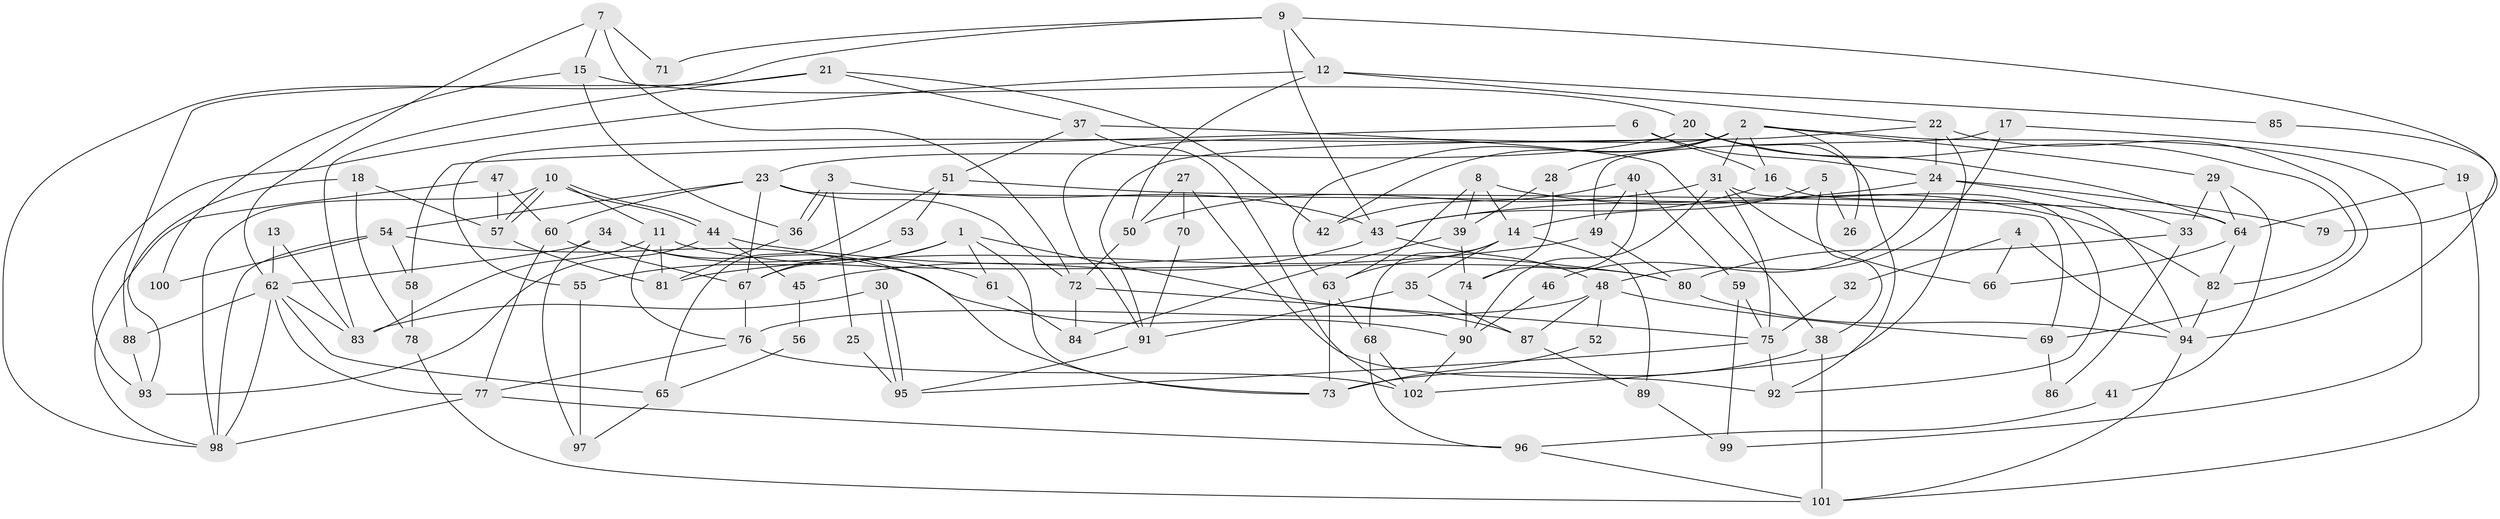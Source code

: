 // Generated by graph-tools (version 1.1) at 2025/36/03/09/25 02:36:26]
// undirected, 102 vertices, 204 edges
graph export_dot {
graph [start="1"]
  node [color=gray90,style=filled];
  1;
  2;
  3;
  4;
  5;
  6;
  7;
  8;
  9;
  10;
  11;
  12;
  13;
  14;
  15;
  16;
  17;
  18;
  19;
  20;
  21;
  22;
  23;
  24;
  25;
  26;
  27;
  28;
  29;
  30;
  31;
  32;
  33;
  34;
  35;
  36;
  37;
  38;
  39;
  40;
  41;
  42;
  43;
  44;
  45;
  46;
  47;
  48;
  49;
  50;
  51;
  52;
  53;
  54;
  55;
  56;
  57;
  58;
  59;
  60;
  61;
  62;
  63;
  64;
  65;
  66;
  67;
  68;
  69;
  70;
  71;
  72;
  73;
  74;
  75;
  76;
  77;
  78;
  79;
  80;
  81;
  82;
  83;
  84;
  85;
  86;
  87;
  88;
  89;
  90;
  91;
  92;
  93;
  94;
  95;
  96;
  97;
  98;
  99;
  100;
  101;
  102;
  1 -- 67;
  1 -- 87;
  1 -- 55;
  1 -- 61;
  1 -- 73;
  2 -- 63;
  2 -- 31;
  2 -- 16;
  2 -- 26;
  2 -- 28;
  2 -- 29;
  2 -- 42;
  2 -- 91;
  2 -- 99;
  3 -- 43;
  3 -- 36;
  3 -- 36;
  3 -- 25;
  4 -- 94;
  4 -- 66;
  4 -- 32;
  5 -- 14;
  5 -- 38;
  5 -- 26;
  6 -- 24;
  6 -- 16;
  6 -- 58;
  7 -- 62;
  7 -- 72;
  7 -- 15;
  7 -- 71;
  8 -- 82;
  8 -- 14;
  8 -- 39;
  8 -- 63;
  9 -- 12;
  9 -- 98;
  9 -- 43;
  9 -- 71;
  9 -- 79;
  10 -- 57;
  10 -- 57;
  10 -- 44;
  10 -- 44;
  10 -- 11;
  10 -- 98;
  11 -- 83;
  11 -- 76;
  11 -- 80;
  11 -- 81;
  12 -- 93;
  12 -- 22;
  12 -- 50;
  12 -- 85;
  13 -- 62;
  13 -- 83;
  14 -- 63;
  14 -- 35;
  14 -- 68;
  14 -- 89;
  15 -- 20;
  15 -- 36;
  15 -- 100;
  16 -- 43;
  16 -- 94;
  17 -- 49;
  17 -- 48;
  17 -- 19;
  18 -- 78;
  18 -- 57;
  18 -- 93;
  19 -- 101;
  19 -- 64;
  20 -- 23;
  20 -- 64;
  20 -- 55;
  20 -- 82;
  20 -- 92;
  21 -- 42;
  21 -- 37;
  21 -- 83;
  21 -- 88;
  22 -- 69;
  22 -- 102;
  22 -- 24;
  22 -- 91;
  23 -- 72;
  23 -- 60;
  23 -- 54;
  23 -- 67;
  23 -- 69;
  24 -- 33;
  24 -- 43;
  24 -- 46;
  24 -- 79;
  25 -- 95;
  27 -- 92;
  27 -- 50;
  27 -- 70;
  28 -- 39;
  28 -- 74;
  29 -- 64;
  29 -- 33;
  29 -- 41;
  30 -- 83;
  30 -- 95;
  30 -- 95;
  31 -- 90;
  31 -- 75;
  31 -- 50;
  31 -- 66;
  31 -- 92;
  32 -- 75;
  33 -- 80;
  33 -- 86;
  34 -- 73;
  34 -- 61;
  34 -- 62;
  34 -- 97;
  35 -- 87;
  35 -- 91;
  36 -- 81;
  37 -- 102;
  37 -- 51;
  37 -- 38;
  38 -- 101;
  38 -- 73;
  39 -- 74;
  39 -- 84;
  40 -- 74;
  40 -- 49;
  40 -- 42;
  40 -- 59;
  41 -- 96;
  43 -- 45;
  43 -- 48;
  44 -- 93;
  44 -- 45;
  44 -- 80;
  45 -- 56;
  46 -- 90;
  47 -- 57;
  47 -- 98;
  47 -- 60;
  48 -- 76;
  48 -- 52;
  48 -- 69;
  48 -- 87;
  49 -- 80;
  49 -- 81;
  50 -- 72;
  51 -- 65;
  51 -- 64;
  51 -- 53;
  52 -- 73;
  53 -- 67;
  54 -- 98;
  54 -- 58;
  54 -- 90;
  54 -- 100;
  55 -- 97;
  56 -- 65;
  57 -- 81;
  58 -- 78;
  59 -- 75;
  59 -- 99;
  60 -- 77;
  60 -- 67;
  61 -- 84;
  62 -- 98;
  62 -- 65;
  62 -- 77;
  62 -- 83;
  62 -- 88;
  63 -- 73;
  63 -- 68;
  64 -- 82;
  64 -- 66;
  65 -- 97;
  67 -- 76;
  68 -- 96;
  68 -- 102;
  69 -- 86;
  70 -- 91;
  72 -- 75;
  72 -- 84;
  74 -- 90;
  75 -- 92;
  75 -- 95;
  76 -- 77;
  76 -- 102;
  77 -- 96;
  77 -- 98;
  78 -- 101;
  80 -- 94;
  82 -- 94;
  85 -- 94;
  87 -- 89;
  88 -- 93;
  89 -- 99;
  90 -- 102;
  91 -- 95;
  94 -- 101;
  96 -- 101;
}
